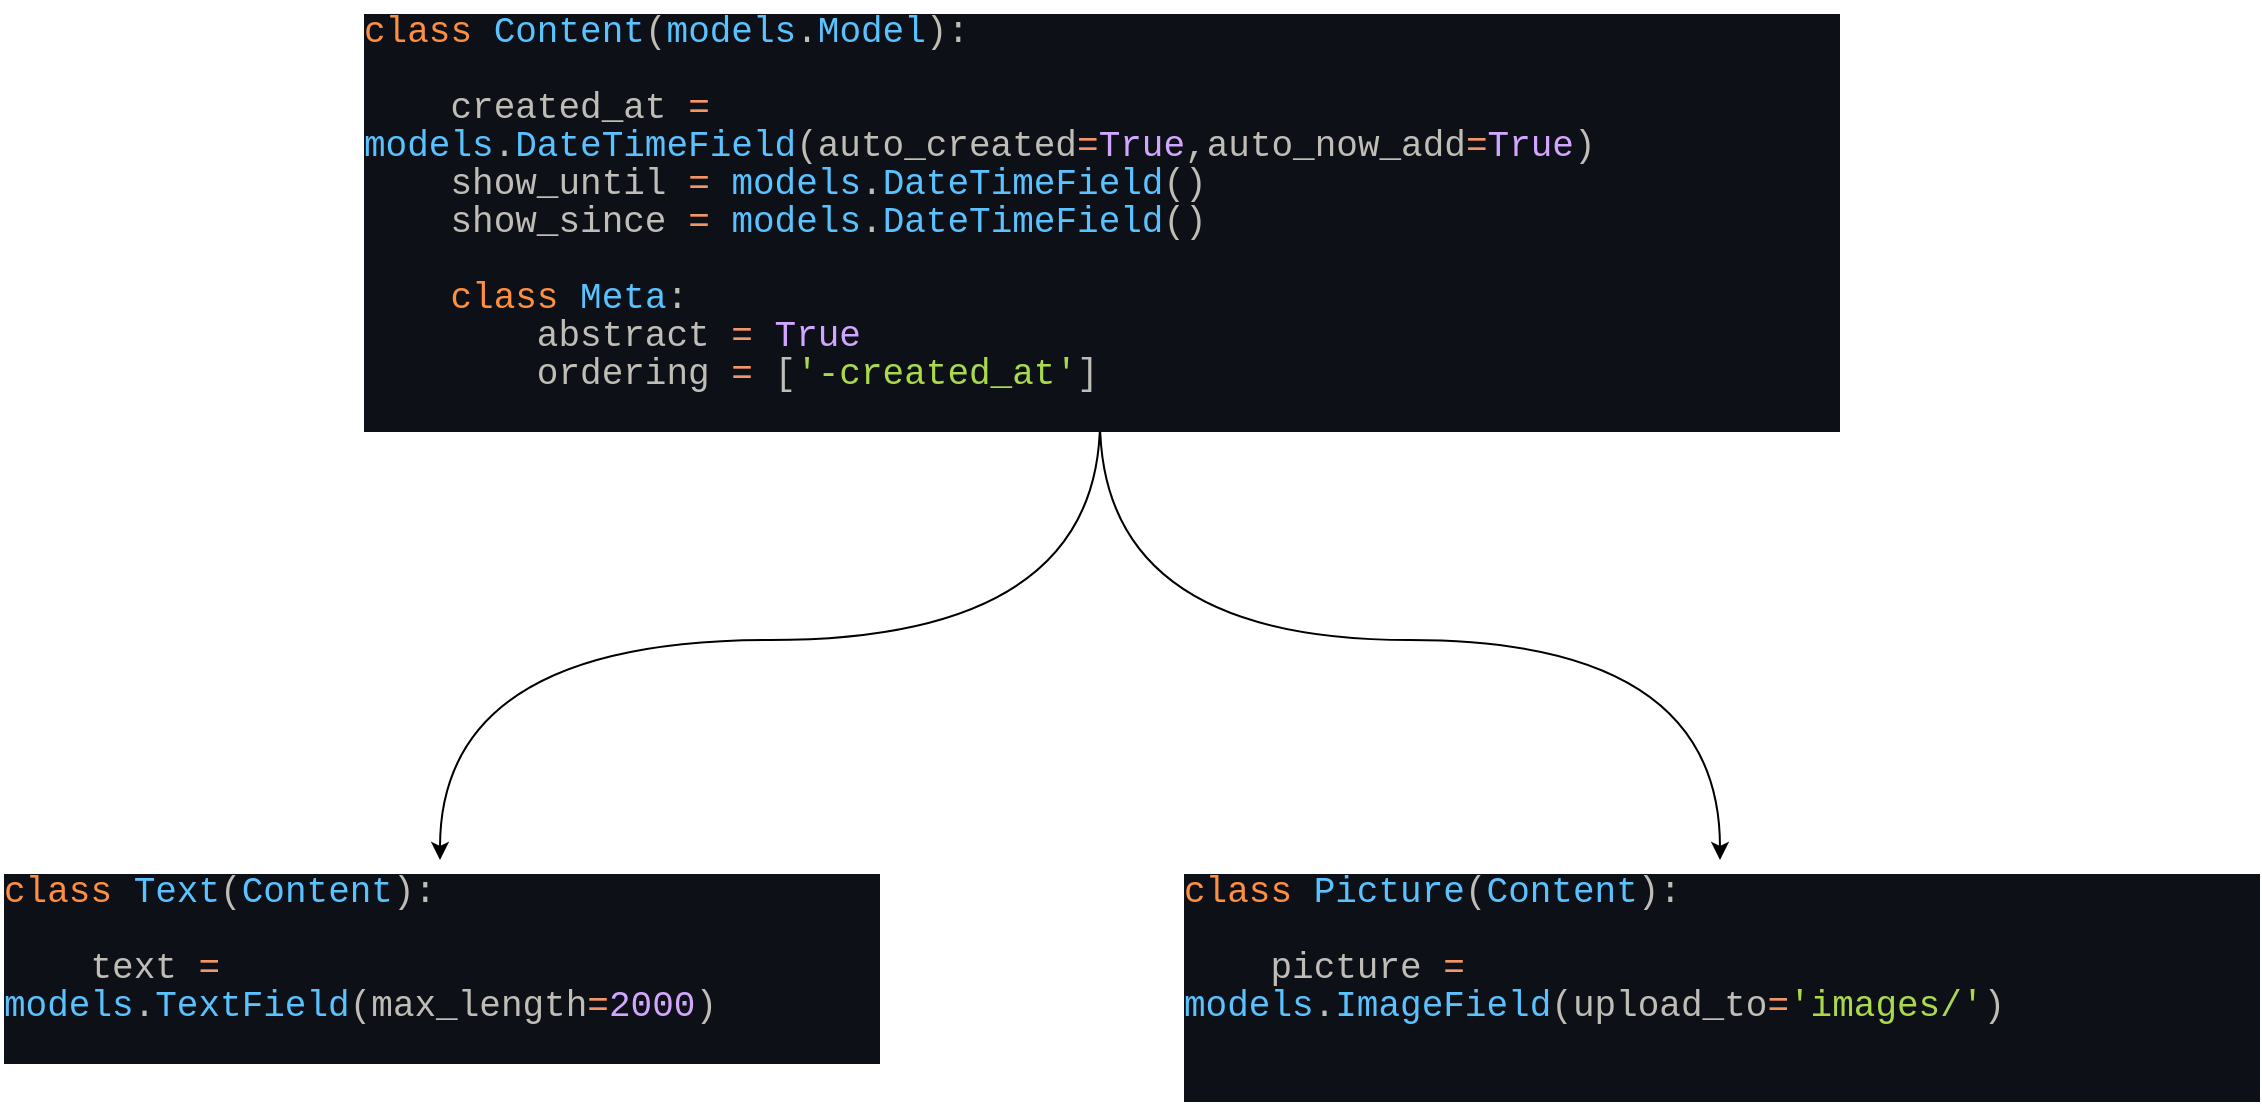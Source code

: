 <mxfile>
    <diagram id="4E5uwBaWZQzsXhgoa6fP" name="Page-1">
        <mxGraphModel dx="4020" dy="978" grid="1" gridSize="10" guides="1" tooltips="1" connect="1" arrows="1" fold="1" page="1" pageScale="1" pageWidth="850" pageHeight="1100" math="0" shadow="0">
            <root>
                <mxCell id="0"/>
                <mxCell id="1" parent="0"/>
                <mxCell id="12" style="edgeStyle=orthogonalEdgeStyle;curved=1;html=1;entryX=0.5;entryY=0;entryDx=0;entryDy=0;fontSize=18;" parent="1" source="4" target="5" edge="1">
                    <mxGeometry relative="1" as="geometry"/>
                </mxCell>
                <mxCell id="13" style="edgeStyle=orthogonalEdgeStyle;curved=1;html=1;fontSize=18;" parent="1" source="4" target="6" edge="1">
                    <mxGeometry relative="1" as="geometry"/>
                </mxCell>
                <mxCell id="4" value="&lt;div style=&quot;color: rgb(191, 189, 182); background-color: rgb(13, 16, 23); font-family: Consolas, &amp;quot;Courier New&amp;quot;, monospace; font-weight: normal; font-size: 18px; line-height: 19px;&quot;&gt;&lt;div style=&quot;font-size: 18px;&quot;&gt;&lt;span style=&quot;color: rgb(255, 143, 64); font-size: 18px;&quot;&gt;class&lt;/span&gt;&lt;span style=&quot;color: rgb(191, 189, 182); font-size: 18px;&quot;&gt; &lt;/span&gt;&lt;span style=&quot;color: rgb(89, 194, 255); font-size: 18px;&quot;&gt;Content&lt;/span&gt;&lt;span style=&quot;color: rgb(191, 189, 182); font-size: 18px;&quot;&gt;(&lt;/span&gt;&lt;span style=&quot;color: rgb(89, 194, 255); font-size: 18px;&quot;&gt;models&lt;/span&gt;&lt;span style=&quot;color: rgb(191, 189, 182); font-size: 18px;&quot;&gt;.&lt;/span&gt;&lt;span style=&quot;color: rgb(89, 194, 255); font-size: 18px;&quot;&gt;Model&lt;/span&gt;&lt;span style=&quot;color: rgb(191, 189, 182); font-size: 18px;&quot;&gt;):&lt;/span&gt;&lt;/div&gt;&lt;div style=&quot;font-size: 18px;&quot;&gt;&lt;span style=&quot;color: rgb(191, 189, 182); font-size: 18px;&quot;&gt;&amp;nbsp; &amp;nbsp; &lt;/span&gt;&lt;/div&gt;&lt;div style=&quot;font-size: 18px;&quot;&gt;&lt;span style=&quot;color: rgb(191, 189, 182); font-size: 18px;&quot;&gt;&amp;nbsp; &amp;nbsp; &lt;/span&gt;&lt;span style=&quot;color: rgb(191, 189, 182); font-size: 18px;&quot;&gt;created_at&lt;/span&gt;&lt;span style=&quot;color: rgb(191, 189, 182); font-size: 18px;&quot;&gt; &lt;/span&gt;&lt;span style=&quot;color: rgb(242, 150, 104); font-size: 18px;&quot;&gt;=&lt;/span&gt;&lt;span style=&quot;color: rgb(191, 189, 182); font-size: 18px;&quot;&gt; &lt;/span&gt;&lt;span style=&quot;color: rgb(89, 194, 255); font-size: 18px;&quot;&gt;models&lt;/span&gt;&lt;span style=&quot;color: rgb(191, 189, 182); font-size: 18px;&quot;&gt;.&lt;/span&gt;&lt;span style=&quot;color: rgb(89, 194, 255); font-size: 18px;&quot;&gt;DateTimeField&lt;/span&gt;&lt;span style=&quot;color: rgb(191, 189, 182); font-size: 18px;&quot;&gt;(auto_created&lt;/span&gt;&lt;span style=&quot;color: rgb(242, 150, 104); font-size: 18px;&quot;&gt;=&lt;/span&gt;&lt;span style=&quot;color: rgb(210, 166, 255); font-size: 18px;&quot;&gt;True&lt;/span&gt;&lt;span style=&quot;color: rgb(191, 189, 182); font-size: 18px;&quot;&gt;,&lt;/span&gt;&lt;span style=&quot;color: rgb(191, 189, 182); font-size: 18px;&quot;&gt;auto_now_add&lt;/span&gt;&lt;span style=&quot;color: rgb(242, 150, 104); font-size: 18px;&quot;&gt;=&lt;/span&gt;&lt;span style=&quot;color: rgb(210, 166, 255); font-size: 18px;&quot;&gt;True&lt;/span&gt;&lt;span style=&quot;color: rgb(191, 189, 182); font-size: 18px;&quot;&gt;)&lt;/span&gt;&lt;/div&gt;&lt;div style=&quot;font-size: 18px;&quot;&gt;&lt;span style=&quot;color: rgb(191, 189, 182); font-size: 18px;&quot;&gt;&amp;nbsp; &amp;nbsp; &lt;/span&gt;&lt;span style=&quot;color: rgb(191, 189, 182); font-size: 18px;&quot;&gt;show_until&lt;/span&gt;&lt;span style=&quot;color: rgb(191, 189, 182); font-size: 18px;&quot;&gt; &lt;/span&gt;&lt;span style=&quot;color: rgb(242, 150, 104); font-size: 18px;&quot;&gt;=&lt;/span&gt;&lt;span style=&quot;color: rgb(191, 189, 182); font-size: 18px;&quot;&gt; &lt;/span&gt;&lt;span style=&quot;color: rgb(89, 194, 255); font-size: 18px;&quot;&gt;models&lt;/span&gt;&lt;span style=&quot;color: rgb(191, 189, 182); font-size: 18px;&quot;&gt;.&lt;/span&gt;&lt;span style=&quot;color: rgb(89, 194, 255); font-size: 18px;&quot;&gt;DateTimeField&lt;/span&gt;&lt;span style=&quot;color: rgb(191, 189, 182); font-size: 18px;&quot;&gt;()&lt;/span&gt;&lt;/div&gt;&lt;div style=&quot;font-size: 18px;&quot;&gt;&lt;span style=&quot;color: rgb(191, 189, 182); font-size: 18px;&quot;&gt;&amp;nbsp; &amp;nbsp; &lt;/span&gt;&lt;span style=&quot;color: rgb(191, 189, 182); font-size: 18px;&quot;&gt;show_since&lt;/span&gt;&lt;span style=&quot;color: rgb(191, 189, 182); font-size: 18px;&quot;&gt; &lt;/span&gt;&lt;span style=&quot;color: rgb(242, 150, 104); font-size: 18px;&quot;&gt;=&lt;/span&gt;&lt;span style=&quot;color: rgb(191, 189, 182); font-size: 18px;&quot;&gt; &lt;/span&gt;&lt;span style=&quot;color: rgb(89, 194, 255); font-size: 18px;&quot;&gt;models&lt;/span&gt;&lt;span style=&quot;color: rgb(191, 189, 182); font-size: 18px;&quot;&gt;.&lt;/span&gt;&lt;span style=&quot;color: rgb(89, 194, 255); font-size: 18px;&quot;&gt;DateTimeField&lt;/span&gt;&lt;span style=&quot;color: rgb(191, 189, 182); font-size: 18px;&quot;&gt;()&lt;/span&gt;&lt;/div&gt;&lt;div style=&quot;font-size: 18px;&quot;&gt;&lt;span style=&quot;color: rgb(191, 189, 182); font-size: 18px;&quot;&gt;&amp;nbsp; &amp;nbsp; &lt;/span&gt;&lt;/div&gt;&lt;div style=&quot;font-size: 18px;&quot;&gt;&lt;span style=&quot;color: rgb(191, 189, 182); font-size: 18px;&quot;&gt;&amp;nbsp; &amp;nbsp; &lt;/span&gt;&lt;span style=&quot;color: rgb(255, 143, 64); font-size: 18px;&quot;&gt;class&lt;/span&gt;&lt;span style=&quot;color: rgb(191, 189, 182); font-size: 18px;&quot;&gt; &lt;/span&gt;&lt;span style=&quot;color: rgb(89, 194, 255); font-size: 18px;&quot;&gt;Meta&lt;/span&gt;&lt;span style=&quot;color: rgb(191, 189, 182); font-size: 18px;&quot;&gt;:&lt;/span&gt;&lt;/div&gt;&lt;div style=&quot;font-size: 18px;&quot;&gt;&lt;span style=&quot;color: rgb(191, 189, 182); font-size: 18px;&quot;&gt;&amp;nbsp; &amp;nbsp; &amp;nbsp; &amp;nbsp; &lt;/span&gt;&lt;span style=&quot;color: rgb(191, 189, 182); font-size: 18px;&quot;&gt;abstract&lt;/span&gt;&lt;span style=&quot;color: rgb(191, 189, 182); font-size: 18px;&quot;&gt; &lt;/span&gt;&lt;span style=&quot;color: rgb(242, 150, 104); font-size: 18px;&quot;&gt;=&lt;/span&gt;&lt;span style=&quot;color: rgb(191, 189, 182); font-size: 18px;&quot;&gt; &lt;/span&gt;&lt;span style=&quot;color: rgb(210, 166, 255); font-size: 18px;&quot;&gt;True&lt;/span&gt;&lt;/div&gt;&lt;div style=&quot;font-size: 18px;&quot;&gt;&lt;span style=&quot;color: rgb(191, 189, 182); font-size: 18px;&quot;&gt;&amp;nbsp; &amp;nbsp; &amp;nbsp; &amp;nbsp; &lt;/span&gt;&lt;span style=&quot;color: rgb(191, 189, 182); font-size: 18px;&quot;&gt;ordering&lt;/span&gt;&lt;span style=&quot;color: rgb(191, 189, 182); font-size: 18px;&quot;&gt; &lt;/span&gt;&lt;span style=&quot;color: rgb(242, 150, 104); font-size: 18px;&quot;&gt;=&lt;/span&gt;&lt;span style=&quot;color: rgb(191, 189, 182); font-size: 18px;&quot;&gt; [&lt;/span&gt;&lt;span style=&quot;color: rgb(170, 217, 76); font-size: 18px;&quot;&gt;'-created_at'&lt;/span&gt;&lt;span style=&quot;color: rgb(191, 189, 182); font-size: 18px;&quot;&gt;]&lt;/span&gt;&lt;/div&gt;&lt;br style=&quot;font-size: 18px;&quot;&gt;&lt;/div&gt;" style="text;whiteSpace=wrap;html=1;fontSize=18;" parent="1" vertex="1">
                    <mxGeometry x="-1650" y="150" width="740" height="210" as="geometry"/>
                </mxCell>
                <mxCell id="5" value="&lt;div style=&quot;color: rgb(191, 189, 182); background-color: rgb(13, 16, 23); font-family: Consolas, &amp;quot;Courier New&amp;quot;, monospace; font-weight: normal; font-size: 18px; line-height: 19px;&quot;&gt;&lt;div style=&quot;font-size: 18px;&quot;&gt;&lt;span style=&quot;color: rgb(255, 143, 64); font-size: 18px;&quot;&gt;class&lt;/span&gt;&lt;span style=&quot;color: rgb(191, 189, 182); font-size: 18px;&quot;&gt; &lt;/span&gt;&lt;span style=&quot;color: rgb(89, 194, 255); font-size: 18px;&quot;&gt;Picture&lt;/span&gt;&lt;span style=&quot;color: rgb(191, 189, 182); font-size: 18px;&quot;&gt;(&lt;/span&gt;&lt;span style=&quot;color: rgb(89, 194, 255); font-size: 18px;&quot;&gt;Content&lt;/span&gt;&lt;span style=&quot;color: rgb(191, 189, 182); font-size: 18px;&quot;&gt;):&lt;/span&gt;&lt;/div&gt;&lt;br style=&quot;font-size: 18px;&quot;&gt;&lt;div style=&quot;font-size: 18px;&quot;&gt;&lt;span style=&quot;color: rgb(191, 189, 182); font-size: 18px;&quot;&gt;&amp;nbsp; &amp;nbsp; &lt;/span&gt;&lt;span style=&quot;color: rgb(191, 189, 182); font-size: 18px;&quot;&gt;picture&lt;/span&gt;&lt;span style=&quot;color: rgb(191, 189, 182); font-size: 18px;&quot;&gt; &lt;/span&gt;&lt;span style=&quot;color: rgb(242, 150, 104); font-size: 18px;&quot;&gt;=&lt;/span&gt;&lt;span style=&quot;color: rgb(191, 189, 182); font-size: 18px;&quot;&gt; &lt;/span&gt;&lt;span style=&quot;color: rgb(89, 194, 255); font-size: 18px;&quot;&gt;models&lt;/span&gt;&lt;span style=&quot;color: rgb(191, 189, 182); font-size: 18px;&quot;&gt;.&lt;/span&gt;&lt;span style=&quot;color: rgb(89, 194, 255); font-size: 18px;&quot;&gt;ImageField&lt;/span&gt;&lt;span style=&quot;color: rgb(191, 189, 182); font-size: 18px;&quot;&gt;(upload_to&lt;/span&gt;&lt;span style=&quot;color: rgb(242, 150, 104); font-size: 18px;&quot;&gt;=&lt;/span&gt;&lt;span style=&quot;color: rgb(170, 217, 76); font-size: 18px;&quot;&gt;'images/'&lt;/span&gt;&lt;span style=&quot;color: rgb(191, 189, 182); font-size: 18px;&quot;&gt;)&lt;/span&gt;&lt;/div&gt;&lt;br style=&quot;font-size: 18px;&quot;&gt;&lt;div style=&quot;font-size: 18px;&quot;&gt;&lt;span style=&quot;color: rgb(191, 189, 182); font-size: 18px;&quot;&gt;&amp;nbsp; &amp;nbsp; &lt;/span&gt;&lt;/div&gt;&lt;/div&gt;" style="text;whiteSpace=wrap;html=1;fontSize=18;" parent="1" vertex="1">
                    <mxGeometry x="-1240" y="580" width="540" height="120" as="geometry"/>
                </mxCell>
                <mxCell id="6" value="&lt;div style=&quot;color: rgb(191, 189, 182); background-color: rgb(13, 16, 23); font-family: Consolas, &amp;quot;Courier New&amp;quot;, monospace; font-weight: normal; font-size: 18px; line-height: 19px;&quot;&gt;&lt;div style=&quot;font-size: 18px;&quot;&gt;&lt;span style=&quot;color: rgb(255, 143, 64); font-size: 18px;&quot;&gt;class&lt;/span&gt;&lt;span style=&quot;color: rgb(191, 189, 182); font-size: 18px;&quot;&gt; &lt;/span&gt;&lt;span style=&quot;color: rgb(89, 194, 255); font-size: 18px;&quot;&gt;Text&lt;/span&gt;&lt;span style=&quot;color: rgb(191, 189, 182); font-size: 18px;&quot;&gt;(&lt;/span&gt;&lt;span style=&quot;color: rgb(89, 194, 255); font-size: 18px;&quot;&gt;Content&lt;/span&gt;&lt;span style=&quot;color: rgb(191, 189, 182); font-size: 18px;&quot;&gt;):&lt;/span&gt;&lt;/div&gt;&lt;br style=&quot;font-size: 18px;&quot;&gt;&lt;div style=&quot;font-size: 18px;&quot;&gt;&lt;span style=&quot;color: rgb(191, 189, 182); font-size: 18px;&quot;&gt;&amp;nbsp; &amp;nbsp; &lt;/span&gt;&lt;span style=&quot;color: rgb(191, 189, 182); font-size: 18px;&quot;&gt;text&lt;/span&gt;&lt;span style=&quot;color: rgb(191, 189, 182); font-size: 18px;&quot;&gt; &lt;/span&gt;&lt;span style=&quot;color: rgb(242, 150, 104); font-size: 18px;&quot;&gt;=&lt;/span&gt;&lt;span style=&quot;color: rgb(191, 189, 182); font-size: 18px;&quot;&gt; &lt;/span&gt;&lt;span style=&quot;color: rgb(89, 194, 255); font-size: 18px;&quot;&gt;models&lt;/span&gt;&lt;span style=&quot;color: rgb(191, 189, 182); font-size: 18px;&quot;&gt;.&lt;/span&gt;&lt;span style=&quot;color: rgb(89, 194, 255); font-size: 18px;&quot;&gt;TextField&lt;/span&gt;&lt;span style=&quot;color: rgb(191, 189, 182); font-size: 18px;&quot;&gt;(max_length&lt;/span&gt;&lt;span style=&quot;color: rgb(242, 150, 104); font-size: 18px;&quot;&gt;=&lt;/span&gt;&lt;span style=&quot;color: rgb(210, 166, 255); font-size: 18px;&quot;&gt;2000&lt;/span&gt;&lt;span style=&quot;color: rgb(191, 189, 182); font-size: 18px;&quot;&gt;)&lt;/span&gt;&lt;/div&gt;&lt;br style=&quot;font-size: 18px;&quot;&gt;&lt;/div&gt;" style="text;whiteSpace=wrap;html=1;fontSize=18;" parent="1" vertex="1">
                    <mxGeometry x="-1830" y="580" width="440" height="100" as="geometry"/>
                </mxCell>
            </root>
        </mxGraphModel>
    </diagram>
</mxfile>
